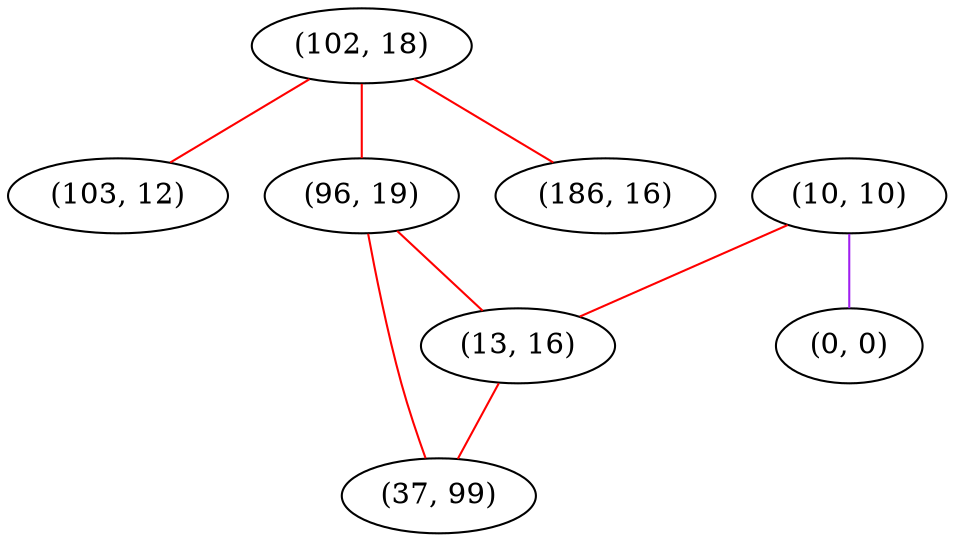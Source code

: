 graph "" {
"(102, 18)";
"(10, 10)";
"(103, 12)";
"(96, 19)";
"(13, 16)";
"(0, 0)";
"(186, 16)";
"(37, 99)";
"(102, 18)" -- "(103, 12)"  [color=red, key=0, weight=1];
"(102, 18)" -- "(186, 16)"  [color=red, key=0, weight=1];
"(102, 18)" -- "(96, 19)"  [color=red, key=0, weight=1];
"(10, 10)" -- "(0, 0)"  [color=purple, key=0, weight=4];
"(10, 10)" -- "(13, 16)"  [color=red, key=0, weight=1];
"(96, 19)" -- "(13, 16)"  [color=red, key=0, weight=1];
"(96, 19)" -- "(37, 99)"  [color=red, key=0, weight=1];
"(13, 16)" -- "(37, 99)"  [color=red, key=0, weight=1];
}
